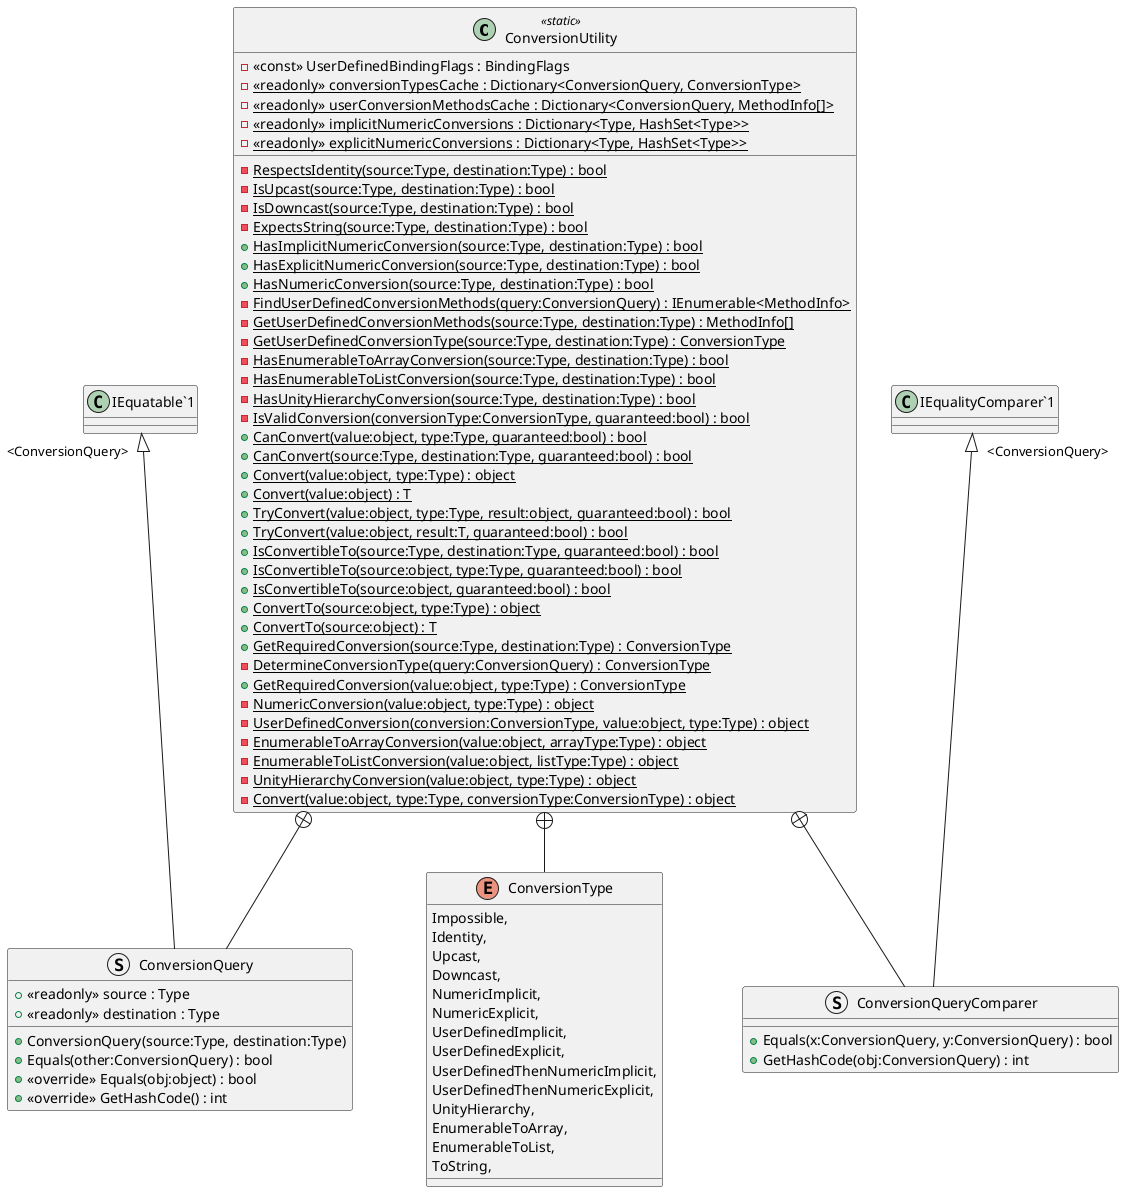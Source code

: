 @startuml
class ConversionUtility <<static>> {
    - <<const>> UserDefinedBindingFlags : BindingFlags
    - {static} <<readonly>> conversionTypesCache : Dictionary<ConversionQuery, ConversionType>
    - {static} <<readonly>> userConversionMethodsCache : Dictionary<ConversionQuery, MethodInfo[]>
    - {static} RespectsIdentity(source:Type, destination:Type) : bool
    - {static} IsUpcast(source:Type, destination:Type) : bool
    - {static} IsDowncast(source:Type, destination:Type) : bool
    - {static} ExpectsString(source:Type, destination:Type) : bool
    + {static} HasImplicitNumericConversion(source:Type, destination:Type) : bool
    + {static} HasExplicitNumericConversion(source:Type, destination:Type) : bool
    + {static} HasNumericConversion(source:Type, destination:Type) : bool
    - {static} FindUserDefinedConversionMethods(query:ConversionQuery) : IEnumerable<MethodInfo>
    - {static} GetUserDefinedConversionMethods(source:Type, destination:Type) : MethodInfo[]
    - {static} GetUserDefinedConversionType(source:Type, destination:Type) : ConversionType
    - {static} HasEnumerableToArrayConversion(source:Type, destination:Type) : bool
    - {static} HasEnumerableToListConversion(source:Type, destination:Type) : bool
    - {static} HasUnityHierarchyConversion(source:Type, destination:Type) : bool
    - {static} IsValidConversion(conversionType:ConversionType, guaranteed:bool) : bool
    + {static} CanConvert(value:object, type:Type, guaranteed:bool) : bool
    + {static} CanConvert(source:Type, destination:Type, guaranteed:bool) : bool
    + {static} Convert(value:object, type:Type) : object
    + {static} Convert(value:object) : T
    + {static} TryConvert(value:object, type:Type, result:object, guaranteed:bool) : bool
    + {static} TryConvert(value:object, result:T, guaranteed:bool) : bool
    + {static} IsConvertibleTo(source:Type, destination:Type, guaranteed:bool) : bool
    + {static} IsConvertibleTo(source:object, type:Type, guaranteed:bool) : bool
    + {static} IsConvertibleTo(source:object, guaranteed:bool) : bool
    + {static} ConvertTo(source:object, type:Type) : object
    + {static} ConvertTo(source:object) : T
    + {static} GetRequiredConversion(source:Type, destination:Type) : ConversionType
    - {static} DetermineConversionType(query:ConversionQuery) : ConversionType
    + {static} GetRequiredConversion(value:object, type:Type) : ConversionType
    - {static} NumericConversion(value:object, type:Type) : object
    - {static} UserDefinedConversion(conversion:ConversionType, value:object, type:Type) : object
    - {static} EnumerableToArrayConversion(value:object, arrayType:Type) : object
    - {static} EnumerableToListConversion(value:object, listType:Type) : object
    - {static} UnityHierarchyConversion(value:object, type:Type) : object
    - {static} Convert(value:object, type:Type, conversionType:ConversionType) : object
    - {static} <<readonly>> implicitNumericConversions : Dictionary<Type, HashSet<Type>>
    - {static} <<readonly>> explicitNumericConversions : Dictionary<Type, HashSet<Type>>
}
enum ConversionType {
    Impossible,
    Identity,
    Upcast,
    Downcast,
    NumericImplicit,
    NumericExplicit,
    UserDefinedImplicit,
    UserDefinedExplicit,
    UserDefinedThenNumericImplicit,
    UserDefinedThenNumericExplicit,
    UnityHierarchy,
    EnumerableToArray,
    EnumerableToList,
    ToString,
}
struct ConversionQuery {
    + <<readonly>> source : Type
    + <<readonly>> destination : Type
    + ConversionQuery(source:Type, destination:Type)
    + Equals(other:ConversionQuery) : bool
    + <<override>> Equals(obj:object) : bool
    + <<override>> GetHashCode() : int
}
struct ConversionQueryComparer {
    + Equals(x:ConversionQuery, y:ConversionQuery) : bool
    + GetHashCode(obj:ConversionQuery) : int
}
ConversionUtility +-- ConversionType
ConversionUtility +-- ConversionQuery
"IEquatable`1" "<ConversionQuery>" <|-- ConversionQuery
ConversionUtility +-- ConversionQueryComparer
"IEqualityComparer`1" "<ConversionQuery>" <|-- ConversionQueryComparer
@enduml
